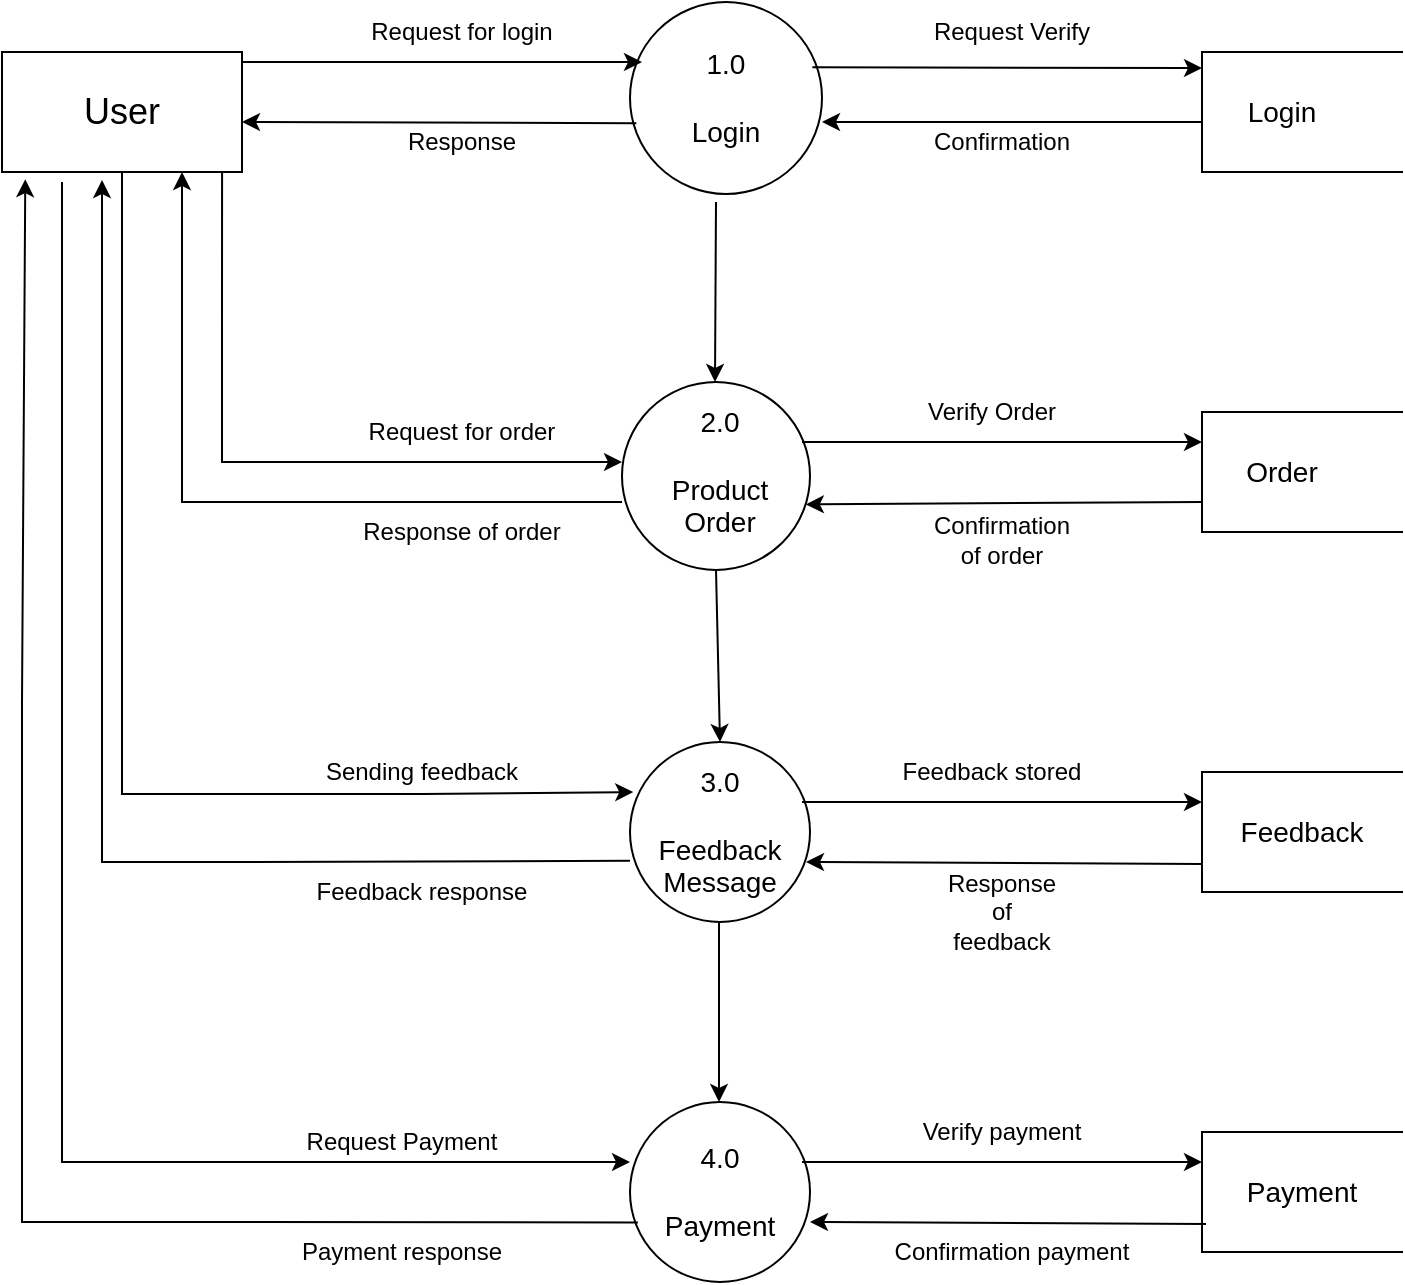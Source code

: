 <mxfile version="23.1.5" type="device">
  <diagram name="Page-1" id="JJU_ogAzs2GNhb_vsoDj">
    <mxGraphModel dx="1050" dy="557" grid="1" gridSize="10" guides="1" tooltips="1" connect="1" arrows="1" fold="1" page="1" pageScale="1" pageWidth="827" pageHeight="1169" math="0" shadow="0">
      <root>
        <mxCell id="0" />
        <mxCell id="1" parent="0" />
        <mxCell id="QOUM4ZJHpKF3tyCzdDPT-1" value="" style="ellipse;whiteSpace=wrap;html=1;aspect=fixed;" vertex="1" parent="1">
          <mxGeometry x="374" y="30" width="96" height="96" as="geometry" />
        </mxCell>
        <mxCell id="QOUM4ZJHpKF3tyCzdDPT-2" value="" style="ellipse;whiteSpace=wrap;html=1;aspect=fixed;" vertex="1" parent="1">
          <mxGeometry x="370" y="220" width="94" height="94" as="geometry" />
        </mxCell>
        <mxCell id="QOUM4ZJHpKF3tyCzdDPT-3" value="" style="ellipse;whiteSpace=wrap;html=1;aspect=fixed;" vertex="1" parent="1">
          <mxGeometry x="374" y="400" width="90" height="90" as="geometry" />
        </mxCell>
        <mxCell id="QOUM4ZJHpKF3tyCzdDPT-4" value="" style="ellipse;whiteSpace=wrap;html=1;aspect=fixed;" vertex="1" parent="1">
          <mxGeometry x="374" y="580" width="90" height="90" as="geometry" />
        </mxCell>
        <mxCell id="QOUM4ZJHpKF3tyCzdDPT-10" value="" style="endArrow=classic;html=1;rounded=0;" edge="1" parent="1">
          <mxGeometry relative="1" as="geometry">
            <mxPoint x="418.5" y="490" as="sourcePoint" />
            <mxPoint x="418.5" y="580" as="targetPoint" />
          </mxGeometry>
        </mxCell>
        <mxCell id="QOUM4ZJHpKF3tyCzdDPT-11" value="&lt;font style=&quot;font-size: 14px;&quot;&gt;1.0&lt;br&gt;&lt;br&gt;Login&lt;/font&gt;" style="text;html=1;align=center;verticalAlign=middle;whiteSpace=wrap;rounded=0;" vertex="1" parent="1">
          <mxGeometry x="392" y="63" width="60" height="30" as="geometry" />
        </mxCell>
        <mxCell id="QOUM4ZJHpKF3tyCzdDPT-12" value="&lt;font style=&quot;font-size: 14px;&quot;&gt;2.0&lt;br&gt;&lt;br&gt;Product&lt;br&gt;Order&lt;/font&gt;" style="text;html=1;align=center;verticalAlign=middle;whiteSpace=wrap;rounded=0;" vertex="1" parent="1">
          <mxGeometry x="389" y="250" width="60" height="30" as="geometry" />
        </mxCell>
        <mxCell id="QOUM4ZJHpKF3tyCzdDPT-13" value="&lt;font style=&quot;font-size: 14px;&quot;&gt;3.0&lt;br&gt;&lt;br&gt;Feedback&lt;br&gt;Message&lt;/font&gt;" style="text;html=1;align=center;verticalAlign=middle;whiteSpace=wrap;rounded=0;" vertex="1" parent="1">
          <mxGeometry x="389" y="430" width="60" height="30" as="geometry" />
        </mxCell>
        <mxCell id="QOUM4ZJHpKF3tyCzdDPT-14" value="&lt;font style=&quot;font-size: 14px;&quot;&gt;4.0&lt;br&gt;&lt;br&gt;Payment&lt;/font&gt;" style="text;html=1;align=center;verticalAlign=middle;whiteSpace=wrap;rounded=0;" vertex="1" parent="1">
          <mxGeometry x="389" y="610" width="60" height="30" as="geometry" />
        </mxCell>
        <mxCell id="QOUM4ZJHpKF3tyCzdDPT-15" value="" style="rounded=0;whiteSpace=wrap;html=1;" vertex="1" parent="1">
          <mxGeometry x="60" y="55" width="120" height="60" as="geometry" />
        </mxCell>
        <mxCell id="QOUM4ZJHpKF3tyCzdDPT-16" value="&lt;font style=&quot;font-size: 18px;&quot;&gt;User&lt;/font&gt;" style="text;html=1;align=center;verticalAlign=middle;whiteSpace=wrap;rounded=0;" vertex="1" parent="1">
          <mxGeometry x="90" y="70" width="60" height="30" as="geometry" />
        </mxCell>
        <mxCell id="QOUM4ZJHpKF3tyCzdDPT-17" value="" style="shape=partialRectangle;whiteSpace=wrap;html=1;bottom=1;right=1;left=1;top=0;fillColor=none;routingCenterX=-0.5;direction=south;" vertex="1" parent="1">
          <mxGeometry x="660" y="55" width="100" height="60" as="geometry" />
        </mxCell>
        <mxCell id="QOUM4ZJHpKF3tyCzdDPT-18" value="" style="shape=partialRectangle;whiteSpace=wrap;html=1;bottom=1;right=1;left=1;top=0;fillColor=none;routingCenterX=-0.5;direction=south;" vertex="1" parent="1">
          <mxGeometry x="660" y="235" width="100" height="60" as="geometry" />
        </mxCell>
        <mxCell id="QOUM4ZJHpKF3tyCzdDPT-19" value="" style="shape=partialRectangle;whiteSpace=wrap;html=1;bottom=1;right=1;left=1;top=0;fillColor=none;routingCenterX=-0.5;direction=south;" vertex="1" parent="1">
          <mxGeometry x="660" y="415" width="100" height="60" as="geometry" />
        </mxCell>
        <mxCell id="QOUM4ZJHpKF3tyCzdDPT-20" value="" style="shape=partialRectangle;whiteSpace=wrap;html=1;bottom=1;right=1;left=1;top=0;fillColor=none;routingCenterX=-0.5;direction=south;" vertex="1" parent="1">
          <mxGeometry x="660" y="595" width="100" height="60" as="geometry" />
        </mxCell>
        <mxCell id="QOUM4ZJHpKF3tyCzdDPT-21" value="" style="endArrow=classic;html=1;rounded=0;" edge="1" parent="1">
          <mxGeometry relative="1" as="geometry">
            <mxPoint x="180" y="60" as="sourcePoint" />
            <mxPoint x="380" y="60" as="targetPoint" />
          </mxGeometry>
        </mxCell>
        <mxCell id="QOUM4ZJHpKF3tyCzdDPT-25" value="" style="endArrow=classic;html=1;rounded=0;exitX=0.95;exitY=0.34;exitDx=0;exitDy=0;exitPerimeter=0;" edge="1" parent="1" source="QOUM4ZJHpKF3tyCzdDPT-1">
          <mxGeometry relative="1" as="geometry">
            <mxPoint x="460" y="60" as="sourcePoint" />
            <mxPoint x="660" y="63" as="targetPoint" />
          </mxGeometry>
        </mxCell>
        <mxCell id="QOUM4ZJHpKF3tyCzdDPT-27" value="" style="endArrow=classic;html=1;rounded=0;" edge="1" parent="1">
          <mxGeometry relative="1" as="geometry">
            <mxPoint x="460" y="250" as="sourcePoint" />
            <mxPoint x="660" y="250" as="targetPoint" />
          </mxGeometry>
        </mxCell>
        <mxCell id="QOUM4ZJHpKF3tyCzdDPT-28" value="" style="endArrow=classic;html=1;rounded=0;" edge="1" parent="1">
          <mxGeometry relative="1" as="geometry">
            <mxPoint x="460" y="430" as="sourcePoint" />
            <mxPoint x="660" y="430" as="targetPoint" />
          </mxGeometry>
        </mxCell>
        <mxCell id="QOUM4ZJHpKF3tyCzdDPT-29" value="" style="endArrow=classic;html=1;rounded=0;" edge="1" parent="1">
          <mxGeometry relative="1" as="geometry">
            <mxPoint x="460" y="610" as="sourcePoint" />
            <mxPoint x="660" y="610" as="targetPoint" />
          </mxGeometry>
        </mxCell>
        <mxCell id="QOUM4ZJHpKF3tyCzdDPT-30" value="" style="endArrow=classic;html=1;rounded=0;entryX=0.978;entryY=0.651;entryDx=0;entryDy=0;entryPerimeter=0;" edge="1" parent="1" target="QOUM4ZJHpKF3tyCzdDPT-2">
          <mxGeometry relative="1" as="geometry">
            <mxPoint x="660" y="280" as="sourcePoint" />
            <mxPoint x="500" y="280" as="targetPoint" />
          </mxGeometry>
        </mxCell>
        <mxCell id="QOUM4ZJHpKF3tyCzdDPT-31" value="" style="endArrow=classic;html=1;rounded=0;entryX=0.978;entryY=0.651;entryDx=0;entryDy=0;entryPerimeter=0;" edge="1" parent="1">
          <mxGeometry relative="1" as="geometry">
            <mxPoint x="660" y="461" as="sourcePoint" />
            <mxPoint x="462" y="460" as="targetPoint" />
          </mxGeometry>
        </mxCell>
        <mxCell id="QOUM4ZJHpKF3tyCzdDPT-32" value="" style="endArrow=classic;html=1;rounded=0;entryX=0.978;entryY=0.651;entryDx=0;entryDy=0;entryPerimeter=0;" edge="1" parent="1">
          <mxGeometry relative="1" as="geometry">
            <mxPoint x="662" y="641" as="sourcePoint" />
            <mxPoint x="464" y="640" as="targetPoint" />
          </mxGeometry>
        </mxCell>
        <mxCell id="QOUM4ZJHpKF3tyCzdDPT-33" value="" style="endArrow=classic;html=1;rounded=0;entryX=0.978;entryY=0.651;entryDx=0;entryDy=0;entryPerimeter=0;" edge="1" parent="1">
          <mxGeometry relative="1" as="geometry">
            <mxPoint x="660" y="90" as="sourcePoint" />
            <mxPoint x="470" y="90" as="targetPoint" />
          </mxGeometry>
        </mxCell>
        <mxCell id="QOUM4ZJHpKF3tyCzdDPT-34" value="" style="endArrow=classic;html=1;rounded=0;exitX=0.917;exitY=0.993;exitDx=0;exitDy=0;exitPerimeter=0;" edge="1" parent="1" source="QOUM4ZJHpKF3tyCzdDPT-15">
          <mxGeometry relative="1" as="geometry">
            <mxPoint x="170" y="120" as="sourcePoint" />
            <mxPoint x="370" y="260" as="targetPoint" />
            <Array as="points">
              <mxPoint x="170" y="190" />
              <mxPoint x="170" y="260" />
              <mxPoint x="270" y="260" />
            </Array>
          </mxGeometry>
        </mxCell>
        <mxCell id="QOUM4ZJHpKF3tyCzdDPT-38" value="" style="endArrow=classic;html=1;rounded=0;entryX=0.75;entryY=1;entryDx=0;entryDy=0;" edge="1" parent="1" target="QOUM4ZJHpKF3tyCzdDPT-15">
          <mxGeometry relative="1" as="geometry">
            <mxPoint x="370" y="280" as="sourcePoint" />
            <mxPoint x="140" y="120" as="targetPoint" />
            <Array as="points">
              <mxPoint x="150" y="280" />
              <mxPoint x="150" y="200" />
            </Array>
          </mxGeometry>
        </mxCell>
        <mxCell id="QOUM4ZJHpKF3tyCzdDPT-39" value="" style="endArrow=classic;html=1;rounded=0;exitX=0.5;exitY=1;exitDx=0;exitDy=0;entryX=0.018;entryY=0.278;entryDx=0;entryDy=0;entryPerimeter=0;" edge="1" parent="1" source="QOUM4ZJHpKF3tyCzdDPT-15" target="QOUM4ZJHpKF3tyCzdDPT-3">
          <mxGeometry relative="1" as="geometry">
            <mxPoint x="157" y="280" as="sourcePoint" />
            <mxPoint x="370" y="426" as="targetPoint" />
            <Array as="points">
              <mxPoint x="120" y="426" />
              <mxPoint x="270" y="426" />
            </Array>
          </mxGeometry>
        </mxCell>
        <mxCell id="QOUM4ZJHpKF3tyCzdDPT-40" value="" style="endArrow=classic;html=1;rounded=0;exitX=0.018;exitY=0.66;exitDx=0;exitDy=0;exitPerimeter=0;" edge="1" parent="1">
          <mxGeometry relative="1" as="geometry">
            <mxPoint x="374.0" y="459.4" as="sourcePoint" />
            <mxPoint x="110" y="119" as="targetPoint" />
            <Array as="points">
              <mxPoint x="178.38" y="460" />
              <mxPoint x="110" y="460" />
              <mxPoint x="110" y="290" />
            </Array>
          </mxGeometry>
        </mxCell>
        <mxCell id="QOUM4ZJHpKF3tyCzdDPT-41" value="" style="endArrow=classic;html=1;rounded=0;" edge="1" parent="1">
          <mxGeometry relative="1" as="geometry">
            <mxPoint x="90" y="120" as="sourcePoint" />
            <mxPoint x="374" y="610" as="targetPoint" />
            <Array as="points">
              <mxPoint x="90" y="360" />
              <mxPoint x="90" y="610" />
              <mxPoint x="274" y="610" />
            </Array>
          </mxGeometry>
        </mxCell>
        <mxCell id="QOUM4ZJHpKF3tyCzdDPT-42" value="" style="endArrow=classic;html=1;rounded=0;exitX=0.044;exitY=0.669;exitDx=0;exitDy=0;exitPerimeter=0;entryX=0.097;entryY=1.06;entryDx=0;entryDy=0;entryPerimeter=0;" edge="1" parent="1" source="QOUM4ZJHpKF3tyCzdDPT-4" target="QOUM4ZJHpKF3tyCzdDPT-15">
          <mxGeometry relative="1" as="geometry">
            <mxPoint x="316.02" y="639.4" as="sourcePoint" />
            <mxPoint x="60" y="299" as="targetPoint" />
            <Array as="points">
              <mxPoint x="120.4" y="640" />
              <mxPoint x="70" y="640" />
              <mxPoint x="70" y="380" />
            </Array>
          </mxGeometry>
        </mxCell>
        <mxCell id="QOUM4ZJHpKF3tyCzdDPT-44" value="" style="endArrow=classic;html=1;rounded=0;entryX=0.978;entryY=0.651;entryDx=0;entryDy=0;entryPerimeter=0;exitX=0.033;exitY=0.631;exitDx=0;exitDy=0;exitPerimeter=0;" edge="1" parent="1" source="QOUM4ZJHpKF3tyCzdDPT-1">
          <mxGeometry relative="1" as="geometry">
            <mxPoint x="370" y="90" as="sourcePoint" />
            <mxPoint x="180" y="90" as="targetPoint" />
          </mxGeometry>
        </mxCell>
        <mxCell id="QOUM4ZJHpKF3tyCzdDPT-45" value="&lt;font style=&quot;font-size: 14px;&quot;&gt;Login&lt;/font&gt;" style="text;html=1;align=center;verticalAlign=middle;whiteSpace=wrap;rounded=0;" vertex="1" parent="1">
          <mxGeometry x="670" y="70" width="60" height="30" as="geometry" />
        </mxCell>
        <mxCell id="QOUM4ZJHpKF3tyCzdDPT-46" value="&lt;font style=&quot;font-size: 14px;&quot;&gt;Order&lt;/font&gt;" style="text;html=1;align=center;verticalAlign=middle;whiteSpace=wrap;rounded=0;" vertex="1" parent="1">
          <mxGeometry x="670" y="250" width="60" height="30" as="geometry" />
        </mxCell>
        <mxCell id="QOUM4ZJHpKF3tyCzdDPT-47" value="&lt;font style=&quot;font-size: 14px;&quot;&gt;Feedback&lt;/font&gt;" style="text;html=1;align=center;verticalAlign=middle;whiteSpace=wrap;rounded=0;" vertex="1" parent="1">
          <mxGeometry x="680" y="430" width="60" height="30" as="geometry" />
        </mxCell>
        <mxCell id="QOUM4ZJHpKF3tyCzdDPT-48" value="&lt;font style=&quot;font-size: 14px;&quot;&gt;Payment&lt;/font&gt;" style="text;html=1;align=center;verticalAlign=middle;whiteSpace=wrap;rounded=0;" vertex="1" parent="1">
          <mxGeometry x="680" y="610" width="60" height="30" as="geometry" />
        </mxCell>
        <mxCell id="QOUM4ZJHpKF3tyCzdDPT-50" value="Response" style="text;html=1;align=center;verticalAlign=middle;whiteSpace=wrap;rounded=0;" vertex="1" parent="1">
          <mxGeometry x="260" y="85" width="60" height="30" as="geometry" />
        </mxCell>
        <mxCell id="QOUM4ZJHpKF3tyCzdDPT-52" value="&lt;font style=&quot;font-size: 12px;&quot;&gt;Request for login&lt;/font&gt;" style="text;html=1;align=center;verticalAlign=middle;whiteSpace=wrap;rounded=0;" vertex="1" parent="1">
          <mxGeometry x="240" y="30" width="100" height="30" as="geometry" />
        </mxCell>
        <mxCell id="QOUM4ZJHpKF3tyCzdDPT-56" value="Request Verify" style="text;html=1;align=center;verticalAlign=middle;whiteSpace=wrap;rounded=0;" vertex="1" parent="1">
          <mxGeometry x="520" y="30" width="90" height="30" as="geometry" />
        </mxCell>
        <mxCell id="QOUM4ZJHpKF3tyCzdDPT-57" value="Confirmation" style="text;html=1;align=center;verticalAlign=middle;whiteSpace=wrap;rounded=0;" vertex="1" parent="1">
          <mxGeometry x="530" y="85" width="60" height="30" as="geometry" />
        </mxCell>
        <mxCell id="QOUM4ZJHpKF3tyCzdDPT-58" value="Request for order" style="text;html=1;align=center;verticalAlign=middle;whiteSpace=wrap;rounded=0;" vertex="1" parent="1">
          <mxGeometry x="240" y="230" width="100" height="30" as="geometry" />
        </mxCell>
        <mxCell id="QOUM4ZJHpKF3tyCzdDPT-59" value="Verify Order" style="text;html=1;align=center;verticalAlign=middle;whiteSpace=wrap;rounded=0;" vertex="1" parent="1">
          <mxGeometry x="520" y="220" width="70" height="30" as="geometry" />
        </mxCell>
        <mxCell id="QOUM4ZJHpKF3tyCzdDPT-60" value="Confirmation of order" style="text;html=1;align=center;verticalAlign=middle;whiteSpace=wrap;rounded=0;" vertex="1" parent="1">
          <mxGeometry x="530" y="284" width="60" height="30" as="geometry" />
        </mxCell>
        <mxCell id="QOUM4ZJHpKF3tyCzdDPT-61" value="Response of order" style="text;html=1;align=center;verticalAlign=middle;whiteSpace=wrap;rounded=0;" vertex="1" parent="1">
          <mxGeometry x="235" y="280" width="110" height="30" as="geometry" />
        </mxCell>
        <mxCell id="QOUM4ZJHpKF3tyCzdDPT-62" value="Sending feedback" style="text;html=1;align=center;verticalAlign=middle;whiteSpace=wrap;rounded=0;" vertex="1" parent="1">
          <mxGeometry x="215" y="400" width="110" height="30" as="geometry" />
        </mxCell>
        <mxCell id="QOUM4ZJHpKF3tyCzdDPT-63" value="Feedback stored" style="text;html=1;align=center;verticalAlign=middle;whiteSpace=wrap;rounded=0;" vertex="1" parent="1">
          <mxGeometry x="505" y="400" width="100" height="30" as="geometry" />
        </mxCell>
        <mxCell id="QOUM4ZJHpKF3tyCzdDPT-64" value="Response of feedback" style="text;html=1;align=center;verticalAlign=middle;whiteSpace=wrap;rounded=0;" vertex="1" parent="1">
          <mxGeometry x="530" y="470" width="60" height="30" as="geometry" />
        </mxCell>
        <mxCell id="QOUM4ZJHpKF3tyCzdDPT-65" value="Feedback response" style="text;html=1;align=center;verticalAlign=middle;whiteSpace=wrap;rounded=0;" vertex="1" parent="1">
          <mxGeometry x="215" y="460" width="110" height="30" as="geometry" />
        </mxCell>
        <mxCell id="QOUM4ZJHpKF3tyCzdDPT-66" value="Request Payment" style="text;html=1;align=center;verticalAlign=middle;whiteSpace=wrap;rounded=0;" vertex="1" parent="1">
          <mxGeometry x="205" y="585" width="110" height="30" as="geometry" />
        </mxCell>
        <mxCell id="QOUM4ZJHpKF3tyCzdDPT-67" value="Verify payment" style="text;html=1;align=center;verticalAlign=middle;whiteSpace=wrap;rounded=0;" vertex="1" parent="1">
          <mxGeometry x="510" y="580" width="100" height="30" as="geometry" />
        </mxCell>
        <mxCell id="QOUM4ZJHpKF3tyCzdDPT-68" value="Confirmation payment" style="text;html=1;align=center;verticalAlign=middle;whiteSpace=wrap;rounded=0;" vertex="1" parent="1">
          <mxGeometry x="505" y="640" width="120" height="30" as="geometry" />
        </mxCell>
        <mxCell id="QOUM4ZJHpKF3tyCzdDPT-69" value="Payment response" style="text;html=1;align=center;verticalAlign=middle;whiteSpace=wrap;rounded=0;" vertex="1" parent="1">
          <mxGeometry x="200" y="640" width="120" height="30" as="geometry" />
        </mxCell>
        <mxCell id="QOUM4ZJHpKF3tyCzdDPT-71" value="" style="endArrow=classic;html=1;rounded=0;" edge="1" parent="1">
          <mxGeometry relative="1" as="geometry">
            <mxPoint x="417" y="130" as="sourcePoint" />
            <mxPoint x="416.5" y="220" as="targetPoint" />
          </mxGeometry>
        </mxCell>
        <mxCell id="QOUM4ZJHpKF3tyCzdDPT-74" value="" style="endArrow=classic;html=1;rounded=0;exitX=0.5;exitY=1;exitDx=0;exitDy=0;entryX=0.5;entryY=0;entryDx=0;entryDy=0;" edge="1" parent="1" source="QOUM4ZJHpKF3tyCzdDPT-2" target="QOUM4ZJHpKF3tyCzdDPT-3">
          <mxGeometry relative="1" as="geometry">
            <mxPoint x="416.5" y="320" as="sourcePoint" />
            <mxPoint x="416.5" y="395" as="targetPoint" />
          </mxGeometry>
        </mxCell>
      </root>
    </mxGraphModel>
  </diagram>
</mxfile>
